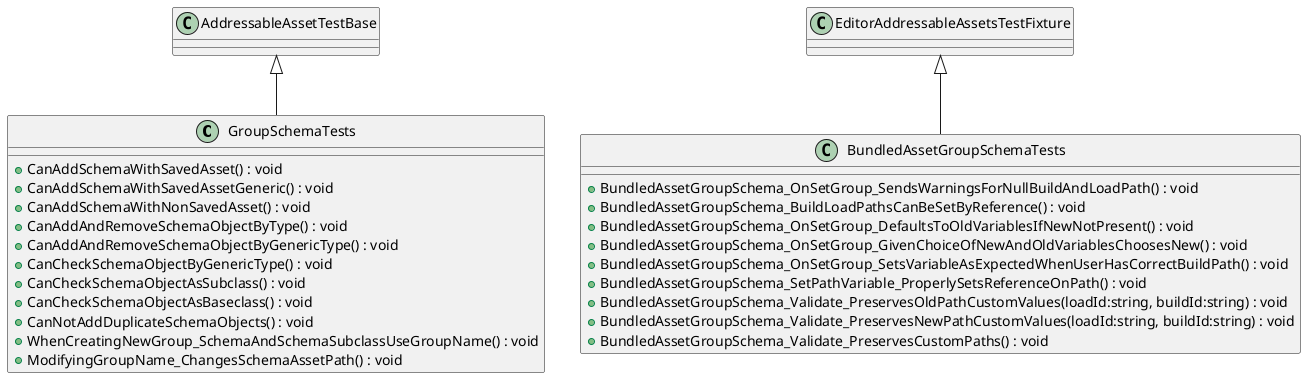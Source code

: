 @startuml
class GroupSchemaTests {
    + CanAddSchemaWithSavedAsset() : void
    + CanAddSchemaWithSavedAssetGeneric() : void
    + CanAddSchemaWithNonSavedAsset() : void
    + CanAddAndRemoveSchemaObjectByType() : void
    + CanAddAndRemoveSchemaObjectByGenericType() : void
    + CanCheckSchemaObjectByGenericType() : void
    + CanCheckSchemaObjectAsSubclass() : void
    + CanCheckSchemaObjectAsBaseclass() : void
    + CanNotAddDuplicateSchemaObjects() : void
    + WhenCreatingNewGroup_SchemaAndSchemaSubclassUseGroupName() : void
    + ModifyingGroupName_ChangesSchemaAssetPath() : void
}
class BundledAssetGroupSchemaTests {
    + BundledAssetGroupSchema_OnSetGroup_SendsWarningsForNullBuildAndLoadPath() : void
    + BundledAssetGroupSchema_BuildLoadPathsCanBeSetByReference() : void
    + BundledAssetGroupSchema_OnSetGroup_DefaultsToOldVariablesIfNewNotPresent() : void
    + BundledAssetGroupSchema_OnSetGroup_GivenChoiceOfNewAndOldVariablesChoosesNew() : void
    + BundledAssetGroupSchema_OnSetGroup_SetsVariableAsExpectedWhenUserHasCorrectBuildPath() : void
    + BundledAssetGroupSchema_SetPathVariable_ProperlySetsReferenceOnPath() : void
    + BundledAssetGroupSchema_Validate_PreservesOldPathCustomValues(loadId:string, buildId:string) : void
    + BundledAssetGroupSchema_Validate_PreservesNewPathCustomValues(loadId:string, buildId:string) : void
    + BundledAssetGroupSchema_Validate_PreservesCustomPaths() : void
}
AddressableAssetTestBase <|-- GroupSchemaTests
EditorAddressableAssetsTestFixture <|-- BundledAssetGroupSchemaTests
@enduml
